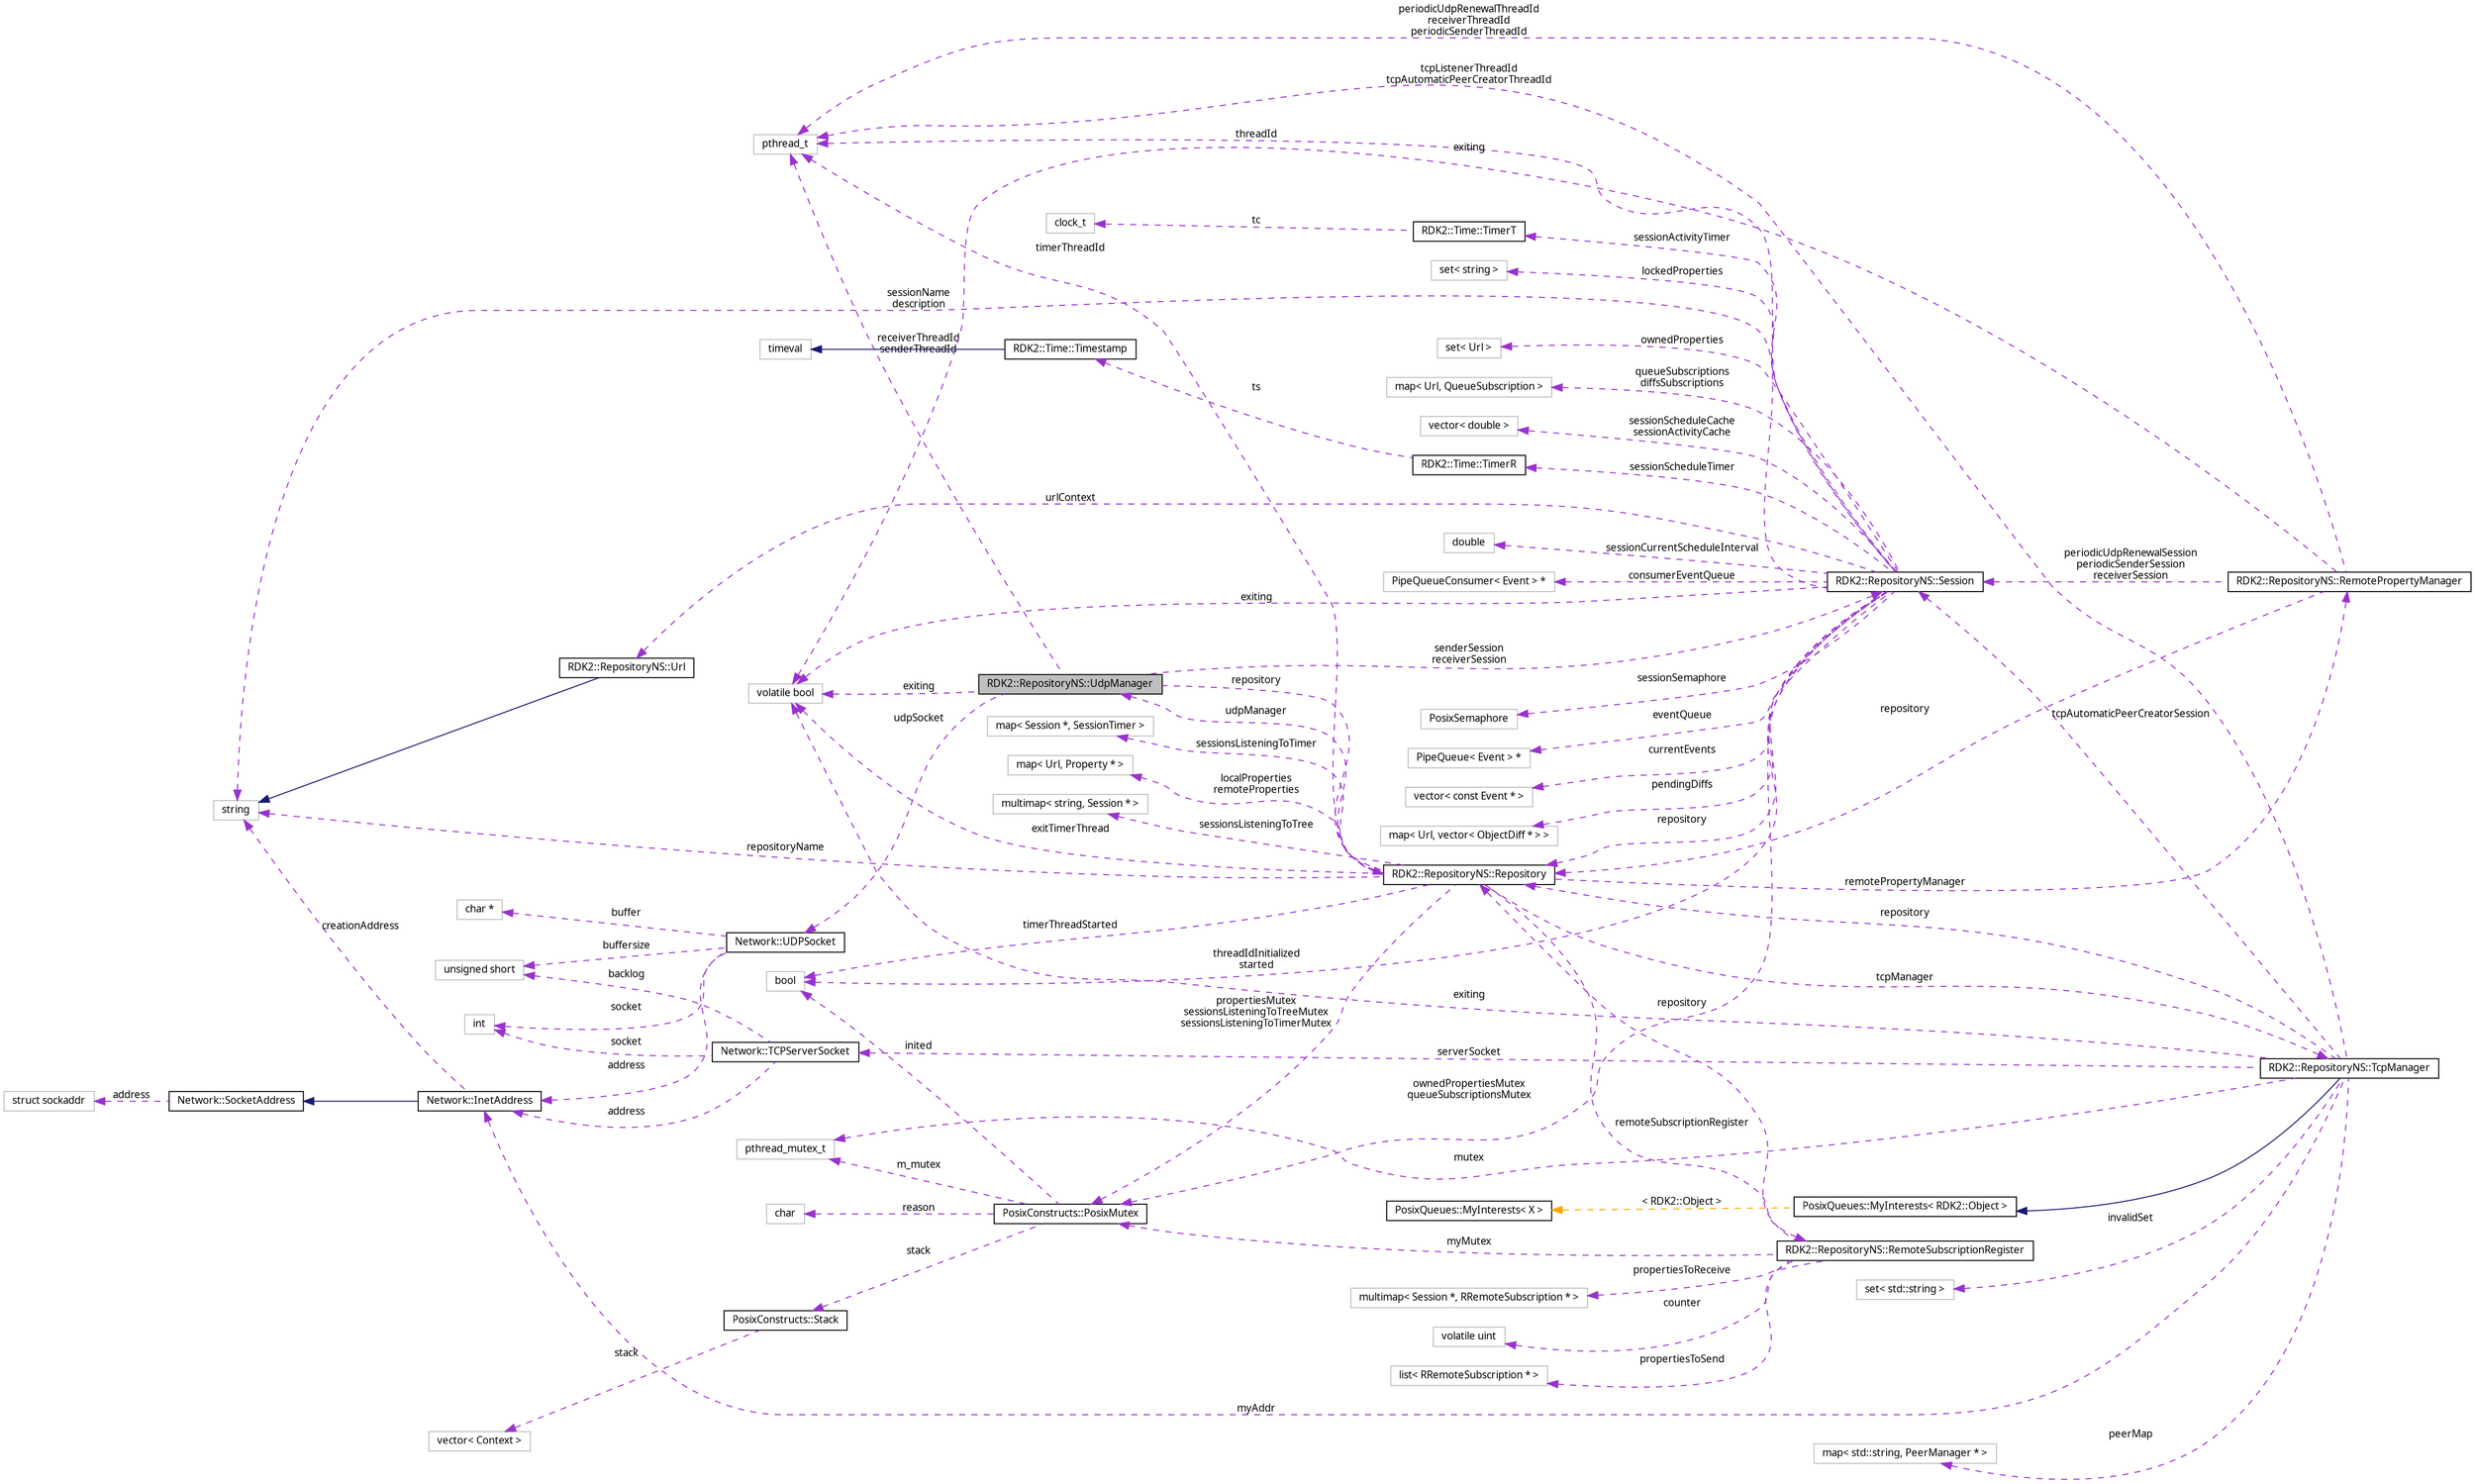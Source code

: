 digraph G
{
  edge [fontname="FreeSans.ttf",fontsize=10,labelfontname="FreeSans.ttf",labelfontsize=10];
  node [fontname="FreeSans.ttf",fontsize=10,shape=record];
  rankdir=LR;
  Node1 [label="RDK2::RepositoryNS::UdpManager",height=0.2,width=0.4,color="black", fillcolor="grey75", style="filled" fontcolor="black"];
  Node2 -> Node1 [dir=back,color="darkorchid3",fontsize=10,style="dashed",label="udpSocket",fontname="FreeSans.ttf"];
  Node2 [label="Network::UDPSocket",height=0.2,width=0.4,color="black", fillcolor="white", style="filled",URL="$class_network_1_1_u_d_p_socket.html"];
  Node3 -> Node2 [dir=back,color="darkorchid3",fontsize=10,style="dashed",label="buffersize",fontname="FreeSans.ttf"];
  Node3 [label="unsigned short",height=0.2,width=0.4,color="grey75", fillcolor="white", style="filled"];
  Node4 -> Node2 [dir=back,color="darkorchid3",fontsize=10,style="dashed",label="socket",fontname="FreeSans.ttf"];
  Node4 [label="int",height=0.2,width=0.4,color="grey75", fillcolor="white", style="filled"];
  Node5 -> Node2 [dir=back,color="darkorchid3",fontsize=10,style="dashed",label="buffer",fontname="FreeSans.ttf"];
  Node5 [label="char *",height=0.2,width=0.4,color="grey75", fillcolor="white", style="filled"];
  Node6 -> Node2 [dir=back,color="darkorchid3",fontsize=10,style="dashed",label="address",fontname="FreeSans.ttf"];
  Node6 [label="Network::InetAddress",height=0.2,width=0.4,color="black", fillcolor="white", style="filled",URL="$class_network_1_1_inet_address.html"];
  Node7 -> Node6 [dir=back,color="midnightblue",fontsize=10,style="solid",fontname="FreeSans.ttf"];
  Node7 [label="Network::SocketAddress",height=0.2,width=0.4,color="black", fillcolor="white", style="filled",URL="$class_network_1_1_socket_address.html"];
  Node8 -> Node7 [dir=back,color="darkorchid3",fontsize=10,style="dashed",label="address",fontname="FreeSans.ttf"];
  Node8 [label="struct sockaddr",height=0.2,width=0.4,color="grey75", fillcolor="white", style="filled"];
  Node9 -> Node6 [dir=back,color="darkorchid3",fontsize=10,style="dashed",label="creationAddress",fontname="FreeSans.ttf"];
  Node9 [label="string",height=0.2,width=0.4,color="grey75", fillcolor="white", style="filled"];
  Node10 -> Node1 [dir=back,color="darkorchid3",fontsize=10,style="dashed",label="repository",fontname="FreeSans.ttf"];
  Node10 [label="RDK2::RepositoryNS::Repository",height=0.2,width=0.4,color="black", fillcolor="white", style="filled",URL="$class_r_d_k2_1_1_repository_n_s_1_1_repository.html"];
  Node1 -> Node10 [dir=back,color="darkorchid3",fontsize=10,style="dashed",label="udpManager",fontname="FreeSans.ttf"];
  Node11 -> Node10 [dir=back,color="darkorchid3",fontsize=10,style="dashed",label="localProperties\nremoteProperties",fontname="FreeSans.ttf"];
  Node11 [label="map\< Url, Property * \>",height=0.2,width=0.4,color="grey75", fillcolor="white", style="filled"];
  Node9 -> Node10 [dir=back,color="darkorchid3",fontsize=10,style="dashed",label="repositoryName",fontname="FreeSans.ttf"];
  Node12 -> Node10 [dir=back,color="darkorchid3",fontsize=10,style="dashed",label="remoteSubscriptionRegister",fontname="FreeSans.ttf"];
  Node12 [label="RDK2::RepositoryNS::RemoteSubscriptionRegister",height=0.2,width=0.4,color="black", fillcolor="white", style="filled",URL="$class_r_d_k2_1_1_repository_n_s_1_1_remote_subscription_register.html"];
  Node10 -> Node12 [dir=back,color="darkorchid3",fontsize=10,style="dashed",label="repository",fontname="FreeSans.ttf"];
  Node13 -> Node12 [dir=back,color="darkorchid3",fontsize=10,style="dashed",label="propertiesToSend",fontname="FreeSans.ttf"];
  Node13 [label="list\< RRemoteSubscription * \>",height=0.2,width=0.4,color="grey75", fillcolor="white", style="filled"];
  Node14 -> Node12 [dir=back,color="darkorchid3",fontsize=10,style="dashed",label="propertiesToReceive",fontname="FreeSans.ttf"];
  Node14 [label="multimap\< Session *, RRemoteSubscription * \>",height=0.2,width=0.4,color="grey75", fillcolor="white", style="filled"];
  Node15 -> Node12 [dir=back,color="darkorchid3",fontsize=10,style="dashed",label="myMutex",fontname="FreeSans.ttf"];
  Node15 [label="PosixConstructs::PosixMutex",height=0.2,width=0.4,color="black", fillcolor="white", style="filled",URL="$class_posix_constructs_1_1_posix_mutex.html",tooltip="Note: a mutex locked by a thread MUST be unlocked by the same thread."];
  Node16 -> Node15 [dir=back,color="darkorchid3",fontsize=10,style="dashed",label="reason",fontname="FreeSans.ttf"];
  Node16 [label="char",height=0.2,width=0.4,color="grey75", fillcolor="white", style="filled"];
  Node17 -> Node15 [dir=back,color="darkorchid3",fontsize=10,style="dashed",label="m_mutex",fontname="FreeSans.ttf"];
  Node17 [label="pthread_mutex_t",height=0.2,width=0.4,color="grey75", fillcolor="white", style="filled"];
  Node18 -> Node15 [dir=back,color="darkorchid3",fontsize=10,style="dashed",label="inited",fontname="FreeSans.ttf"];
  Node18 [label="bool",height=0.2,width=0.4,color="grey75", fillcolor="white", style="filled"];
  Node19 -> Node15 [dir=back,color="darkorchid3",fontsize=10,style="dashed",label="stack",fontname="FreeSans.ttf"];
  Node19 [label="PosixConstructs::Stack",height=0.2,width=0.4,color="black", fillcolor="white", style="filled",URL="$struct_posix_constructs_1_1_stack.html"];
  Node20 -> Node19 [dir=back,color="darkorchid3",fontsize=10,style="dashed",label="stack",fontname="FreeSans.ttf"];
  Node20 [label="vector\< Context \>",height=0.2,width=0.4,color="grey75", fillcolor="white", style="filled"];
  Node21 -> Node12 [dir=back,color="darkorchid3",fontsize=10,style="dashed",label="counter",fontname="FreeSans.ttf"];
  Node21 [label="volatile uint",height=0.2,width=0.4,color="grey75", fillcolor="white", style="filled"];
  Node22 -> Node10 [dir=back,color="darkorchid3",fontsize=10,style="dashed",label="timerThreadId",fontname="FreeSans.ttf"];
  Node22 [label="pthread_t",height=0.2,width=0.4,color="grey75", fillcolor="white", style="filled"];
  Node23 -> Node10 [dir=back,color="darkorchid3",fontsize=10,style="dashed",label="sessionsListeningToTree",fontname="FreeSans.ttf"];
  Node23 [label="multimap\< string, Session * \>",height=0.2,width=0.4,color="grey75", fillcolor="white", style="filled"];
  Node18 -> Node10 [dir=back,color="darkorchid3",fontsize=10,style="dashed",label="timerThreadStarted",fontname="FreeSans.ttf"];
  Node24 -> Node10 [dir=back,color="darkorchid3",fontsize=10,style="dashed",label="remotePropertyManager",fontname="FreeSans.ttf"];
  Node24 [label="RDK2::RepositoryNS::RemotePropertyManager",height=0.2,width=0.4,color="black", fillcolor="white", style="filled",URL="$class_r_d_k2_1_1_repository_n_s_1_1_remote_property_manager.html"];
  Node10 -> Node24 [dir=back,color="darkorchid3",fontsize=10,style="dashed",label="repository",fontname="FreeSans.ttf"];
  Node22 -> Node24 [dir=back,color="darkorchid3",fontsize=10,style="dashed",label="periodicUdpRenewalThreadId\nreceiverThreadId\nperiodicSenderThreadId",fontname="FreeSans.ttf"];
  Node25 -> Node24 [dir=back,color="darkorchid3",fontsize=10,style="dashed",label="periodicUdpRenewalSession\nperiodicSenderSession\nreceiverSession",fontname="FreeSans.ttf"];
  Node25 [label="RDK2::RepositoryNS::Session",height=0.2,width=0.4,color="black", fillcolor="white", style="filled",URL="$class_r_d_k2_1_1_repository_n_s_1_1_session.html",tooltip="The Session is The Way you have to access the repository."];
  Node9 -> Node25 [dir=back,color="darkorchid3",fontsize=10,style="dashed",label="sessionName\ndescription",fontname="FreeSans.ttf"];
  Node26 -> Node25 [dir=back,color="darkorchid3",fontsize=10,style="dashed",label="sessionCurrentScheduleInterval",fontname="FreeSans.ttf"];
  Node26 [label="double",height=0.2,width=0.4,color="grey75", fillcolor="white", style="filled"];
  Node27 -> Node25 [dir=back,color="darkorchid3",fontsize=10,style="dashed",label="consumerEventQueue",fontname="FreeSans.ttf"];
  Node27 [label="PipeQueueConsumer\< Event \> *",height=0.2,width=0.4,color="grey75", fillcolor="white", style="filled"];
  Node28 -> Node25 [dir=back,color="darkorchid3",fontsize=10,style="dashed",label="sessionSemaphore",fontname="FreeSans.ttf"];
  Node28 [label="PosixSemaphore",height=0.2,width=0.4,color="grey75", fillcolor="white", style="filled"];
  Node29 -> Node25 [dir=back,color="darkorchid3",fontsize=10,style="dashed",label="eventQueue",fontname="FreeSans.ttf"];
  Node29 [label="PipeQueue\< Event \> *",height=0.2,width=0.4,color="grey75", fillcolor="white", style="filled"];
  Node30 -> Node25 [dir=back,color="darkorchid3",fontsize=10,style="dashed",label="currentEvents",fontname="FreeSans.ttf"];
  Node30 [label="vector\< const Event * \>",height=0.2,width=0.4,color="grey75", fillcolor="white", style="filled"];
  Node31 -> Node25 [dir=back,color="darkorchid3",fontsize=10,style="dashed",label="pendingDiffs",fontname="FreeSans.ttf"];
  Node31 [label="map\< Url, vector\< ObjectDiff * \> \>",height=0.2,width=0.4,color="grey75", fillcolor="white", style="filled"];
  Node32 -> Node25 [dir=back,color="darkorchid3",fontsize=10,style="dashed",label="urlContext",fontname="FreeSans.ttf"];
  Node32 [label="RDK2::RepositoryNS::Url",height=0.2,width=0.4,color="black", fillcolor="white", style="filled",URL="$class_r_d_k2_1_1_repository_n_s_1_1_url.html"];
  Node9 -> Node32 [dir=back,color="midnightblue",fontsize=10,style="solid",fontname="FreeSans.ttf"];
  Node33 -> Node25 [dir=back,color="darkorchid3",fontsize=10,style="dashed",label="sessionScheduleTimer",fontname="FreeSans.ttf"];
  Node33 [label="RDK2::Time::TimerR",height=0.2,width=0.4,color="black", fillcolor="white", style="filled",URL="$class_r_d_k2_1_1_time_1_1_timer_r.html",tooltip="This measures the real time."];
  Node34 -> Node33 [dir=back,color="darkorchid3",fontsize=10,style="dashed",label="ts",fontname="FreeSans.ttf"];
  Node34 [label="RDK2::Time::Timestamp",height=0.2,width=0.4,color="black", fillcolor="white", style="filled",URL="$struct_r_d_k2_1_1_time_1_1_timestamp.html"];
  Node35 -> Node34 [dir=back,color="midnightblue",fontsize=10,style="solid",fontname="FreeSans.ttf"];
  Node35 [label="timeval",height=0.2,width=0.4,color="grey75", fillcolor="white", style="filled"];
  Node10 -> Node25 [dir=back,color="darkorchid3",fontsize=10,style="dashed",label="repository",fontname="FreeSans.ttf"];
  Node36 -> Node25 [dir=back,color="darkorchid3",fontsize=10,style="dashed",label="sessionActivityTimer",fontname="FreeSans.ttf"];
  Node36 [label="RDK2::Time::TimerT",height=0.2,width=0.4,color="black", fillcolor="white", style="filled",URL="$class_r_d_k2_1_1_time_1_1_timer_t.html",tooltip="This measures the thread time."];
  Node37 -> Node36 [dir=back,color="darkorchid3",fontsize=10,style="dashed",label="tc",fontname="FreeSans.ttf"];
  Node37 [label="clock_t",height=0.2,width=0.4,color="grey75", fillcolor="white", style="filled"];
  Node22 -> Node25 [dir=back,color="darkorchid3",fontsize=10,style="dashed",label="threadId",fontname="FreeSans.ttf"];
  Node18 -> Node25 [dir=back,color="darkorchid3",fontsize=10,style="dashed",label="threadIdInitialized\nstarted",fontname="FreeSans.ttf"];
  Node38 -> Node25 [dir=back,color="darkorchid3",fontsize=10,style="dashed",label="lockedProperties",fontname="FreeSans.ttf"];
  Node38 [label="set\< string \>",height=0.2,width=0.4,color="grey75", fillcolor="white", style="filled"];
  Node15 -> Node25 [dir=back,color="darkorchid3",fontsize=10,style="dashed",label="ownedPropertiesMutex\nqueueSubscriptionsMutex",fontname="FreeSans.ttf"];
  Node39 -> Node25 [dir=back,color="darkorchid3",fontsize=10,style="dashed",label="ownedProperties",fontname="FreeSans.ttf"];
  Node39 [label="set\< Url \>",height=0.2,width=0.4,color="grey75", fillcolor="white", style="filled"];
  Node40 -> Node25 [dir=back,color="darkorchid3",fontsize=10,style="dashed",label="queueSubscriptions\ndiffsSubscriptions",fontname="FreeSans.ttf"];
  Node40 [label="map\< Url, QueueSubscription \>",height=0.2,width=0.4,color="grey75", fillcolor="white", style="filled"];
  Node41 -> Node25 [dir=back,color="darkorchid3",fontsize=10,style="dashed",label="exiting",fontname="FreeSans.ttf"];
  Node41 [label="volatile bool",height=0.2,width=0.4,color="grey75", fillcolor="white", style="filled"];
  Node42 -> Node25 [dir=back,color="darkorchid3",fontsize=10,style="dashed",label="sessionScheduleCache\nsessionActivityCache",fontname="FreeSans.ttf"];
  Node42 [label="vector\< double \>",height=0.2,width=0.4,color="grey75", fillcolor="white", style="filled"];
  Node41 -> Node24 [dir=back,color="darkorchid3",fontsize=10,style="dashed",label="exiting",fontname="FreeSans.ttf"];
  Node15 -> Node10 [dir=back,color="darkorchid3",fontsize=10,style="dashed",label="propertiesMutex\nsessionsListeningToTreeMutex\nsessionsListeningToTimerMutex",fontname="FreeSans.ttf"];
  Node43 -> Node10 [dir=back,color="darkorchid3",fontsize=10,style="dashed",label="tcpManager",fontname="FreeSans.ttf"];
  Node43 [label="RDK2::RepositoryNS::TcpManager",height=0.2,width=0.4,color="black", fillcolor="white", style="filled",URL="$class_r_d_k2_1_1_repository_n_s_1_1_tcp_manager.html"];
  Node44 -> Node43 [dir=back,color="midnightblue",fontsize=10,style="solid",fontname="FreeSans.ttf"];
  Node44 [label="PosixQueues::MyInterests\< RDK2::Object \>",height=0.2,width=0.4,color="black", fillcolor="white", style="filled",URL="$struct_posix_queues_1_1_my_interests.html"];
  Node45 -> Node44 [dir=back,color="orange",fontsize=10,style="dashed",label="\< RDK2::Object \>",fontname="FreeSans.ttf"];
  Node45 [label="PosixQueues::MyInterests\< X \>",height=0.2,width=0.4,color="black", fillcolor="white", style="filled",URL="$struct_posix_queues_1_1_my_interests.html"];
  Node46 -> Node43 [dir=back,color="darkorchid3",fontsize=10,style="dashed",label="peerMap",fontname="FreeSans.ttf"];
  Node46 [label="map\< std::string, PeerManager * \>",height=0.2,width=0.4,color="grey75", fillcolor="white", style="filled"];
  Node17 -> Node43 [dir=back,color="darkorchid3",fontsize=10,style="dashed",label="mutex",fontname="FreeSans.ttf"];
  Node10 -> Node43 [dir=back,color="darkorchid3",fontsize=10,style="dashed",label="repository",fontname="FreeSans.ttf"];
  Node47 -> Node43 [dir=back,color="darkorchid3",fontsize=10,style="dashed",label="serverSocket",fontname="FreeSans.ttf"];
  Node47 [label="Network::TCPServerSocket",height=0.2,width=0.4,color="black", fillcolor="white", style="filled",URL="$class_network_1_1_t_c_p_server_socket.html"];
  Node3 -> Node47 [dir=back,color="darkorchid3",fontsize=10,style="dashed",label="backlog",fontname="FreeSans.ttf"];
  Node4 -> Node47 [dir=back,color="darkorchid3",fontsize=10,style="dashed",label="socket",fontname="FreeSans.ttf"];
  Node6 -> Node47 [dir=back,color="darkorchid3",fontsize=10,style="dashed",label="address",fontname="FreeSans.ttf"];
  Node22 -> Node43 [dir=back,color="darkorchid3",fontsize=10,style="dashed",label="tcpListenerThreadId\ntcpAutomaticPeerCreatorThreadId",fontname="FreeSans.ttf"];
  Node25 -> Node43 [dir=back,color="darkorchid3",fontsize=10,style="dashed",label="tcpAutomaticPeerCreatorSession",fontname="FreeSans.ttf"];
  Node48 -> Node43 [dir=back,color="darkorchid3",fontsize=10,style="dashed",label="invalidSet",fontname="FreeSans.ttf"];
  Node48 [label="set\< std::string \>",height=0.2,width=0.4,color="grey75", fillcolor="white", style="filled"];
  Node6 -> Node43 [dir=back,color="darkorchid3",fontsize=10,style="dashed",label="myAddr",fontname="FreeSans.ttf"];
  Node41 -> Node43 [dir=back,color="darkorchid3",fontsize=10,style="dashed",label="exiting",fontname="FreeSans.ttf"];
  Node49 -> Node10 [dir=back,color="darkorchid3",fontsize=10,style="dashed",label="sessionsListeningToTimer",fontname="FreeSans.ttf"];
  Node49 [label="map\< Session *, SessionTimer \>",height=0.2,width=0.4,color="grey75", fillcolor="white", style="filled"];
  Node41 -> Node10 [dir=back,color="darkorchid3",fontsize=10,style="dashed",label="exitTimerThread",fontname="FreeSans.ttf"];
  Node22 -> Node1 [dir=back,color="darkorchid3",fontsize=10,style="dashed",label="receiverThreadId\nsenderThreadId",fontname="FreeSans.ttf"];
  Node25 -> Node1 [dir=back,color="darkorchid3",fontsize=10,style="dashed",label="senderSession\nreceiverSession",fontname="FreeSans.ttf"];
  Node41 -> Node1 [dir=back,color="darkorchid3",fontsize=10,style="dashed",label="exiting",fontname="FreeSans.ttf"];
}
